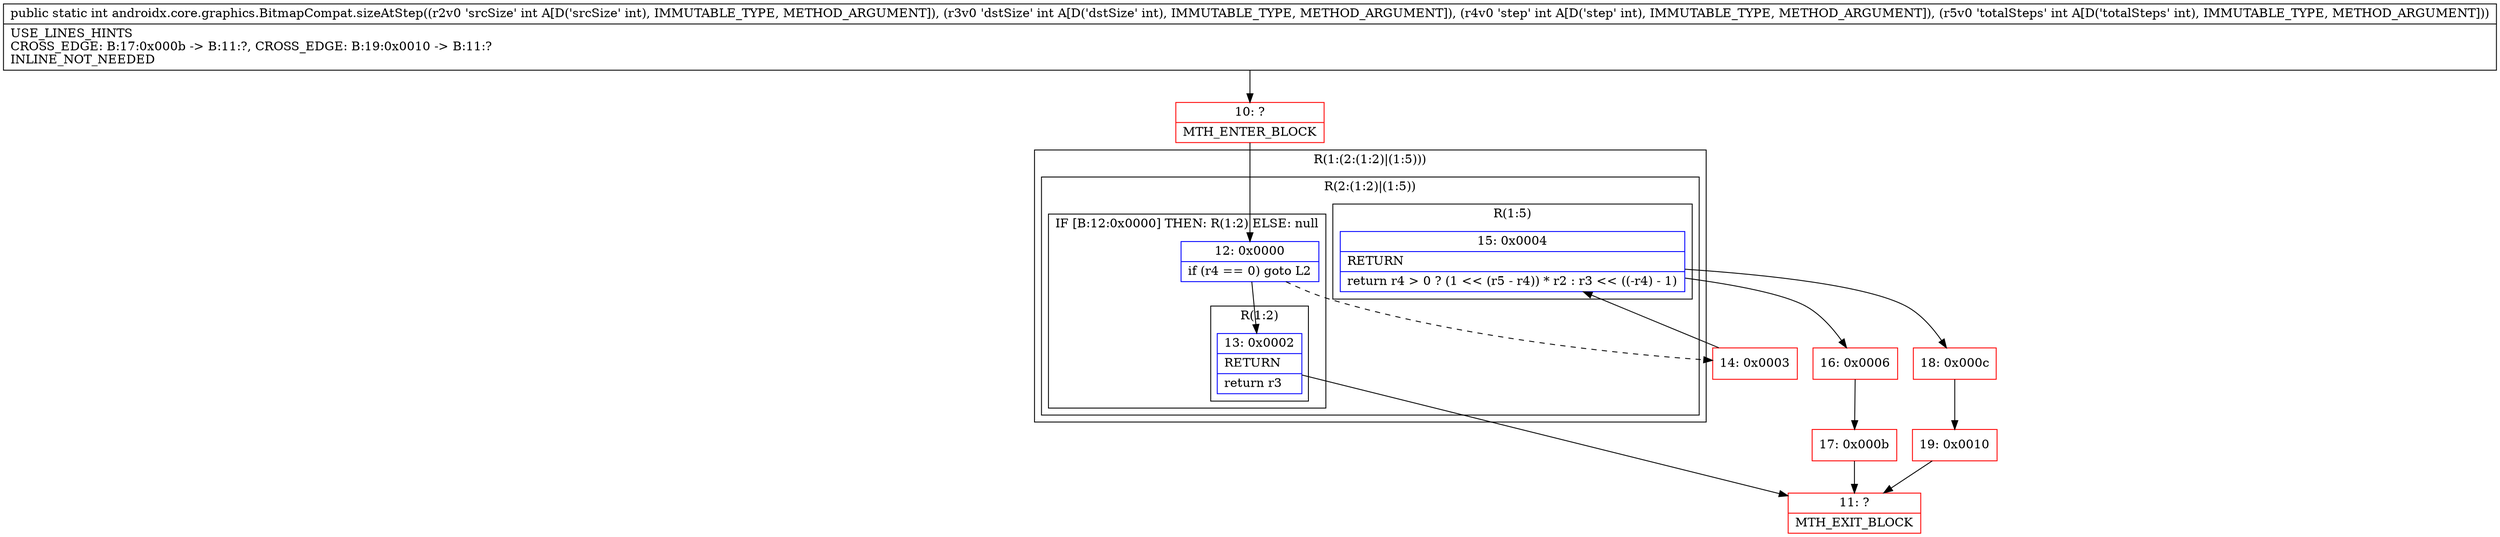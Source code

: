 digraph "CFG forandroidx.core.graphics.BitmapCompat.sizeAtStep(IIII)I" {
subgraph cluster_Region_1053148239 {
label = "R(1:(2:(1:2)|(1:5)))";
node [shape=record,color=blue];
subgraph cluster_Region_1514290945 {
label = "R(2:(1:2)|(1:5))";
node [shape=record,color=blue];
subgraph cluster_IfRegion_717631643 {
label = "IF [B:12:0x0000] THEN: R(1:2) ELSE: null";
node [shape=record,color=blue];
Node_12 [shape=record,label="{12\:\ 0x0000|if (r4 == 0) goto L2\l}"];
subgraph cluster_Region_934133547 {
label = "R(1:2)";
node [shape=record,color=blue];
Node_13 [shape=record,label="{13\:\ 0x0002|RETURN\l|return r3\l}"];
}
}
subgraph cluster_Region_668660269 {
label = "R(1:5)";
node [shape=record,color=blue];
Node_15 [shape=record,label="{15\:\ 0x0004|RETURN\l|return r4 \> 0 ? (1 \<\< (r5 \- r4)) * r2 : r3 \<\< ((\-r4) \- 1)\l}"];
}
}
}
Node_10 [shape=record,color=red,label="{10\:\ ?|MTH_ENTER_BLOCK\l}"];
Node_11 [shape=record,color=red,label="{11\:\ ?|MTH_EXIT_BLOCK\l}"];
Node_14 [shape=record,color=red,label="{14\:\ 0x0003}"];
Node_16 [shape=record,color=red,label="{16\:\ 0x0006}"];
Node_17 [shape=record,color=red,label="{17\:\ 0x000b}"];
Node_18 [shape=record,color=red,label="{18\:\ 0x000c}"];
Node_19 [shape=record,color=red,label="{19\:\ 0x0010}"];
MethodNode[shape=record,label="{public static int androidx.core.graphics.BitmapCompat.sizeAtStep((r2v0 'srcSize' int A[D('srcSize' int), IMMUTABLE_TYPE, METHOD_ARGUMENT]), (r3v0 'dstSize' int A[D('dstSize' int), IMMUTABLE_TYPE, METHOD_ARGUMENT]), (r4v0 'step' int A[D('step' int), IMMUTABLE_TYPE, METHOD_ARGUMENT]), (r5v0 'totalSteps' int A[D('totalSteps' int), IMMUTABLE_TYPE, METHOD_ARGUMENT]))  | USE_LINES_HINTS\lCROSS_EDGE: B:17:0x000b \-\> B:11:?, CROSS_EDGE: B:19:0x0010 \-\> B:11:?\lINLINE_NOT_NEEDED\l}"];
MethodNode -> Node_10;Node_12 -> Node_13;
Node_12 -> Node_14[style=dashed];
Node_13 -> Node_11;
Node_15 -> Node_16;
Node_15 -> Node_18;
Node_10 -> Node_12;
Node_14 -> Node_15;
Node_16 -> Node_17;
Node_17 -> Node_11;
Node_18 -> Node_19;
Node_19 -> Node_11;
}

